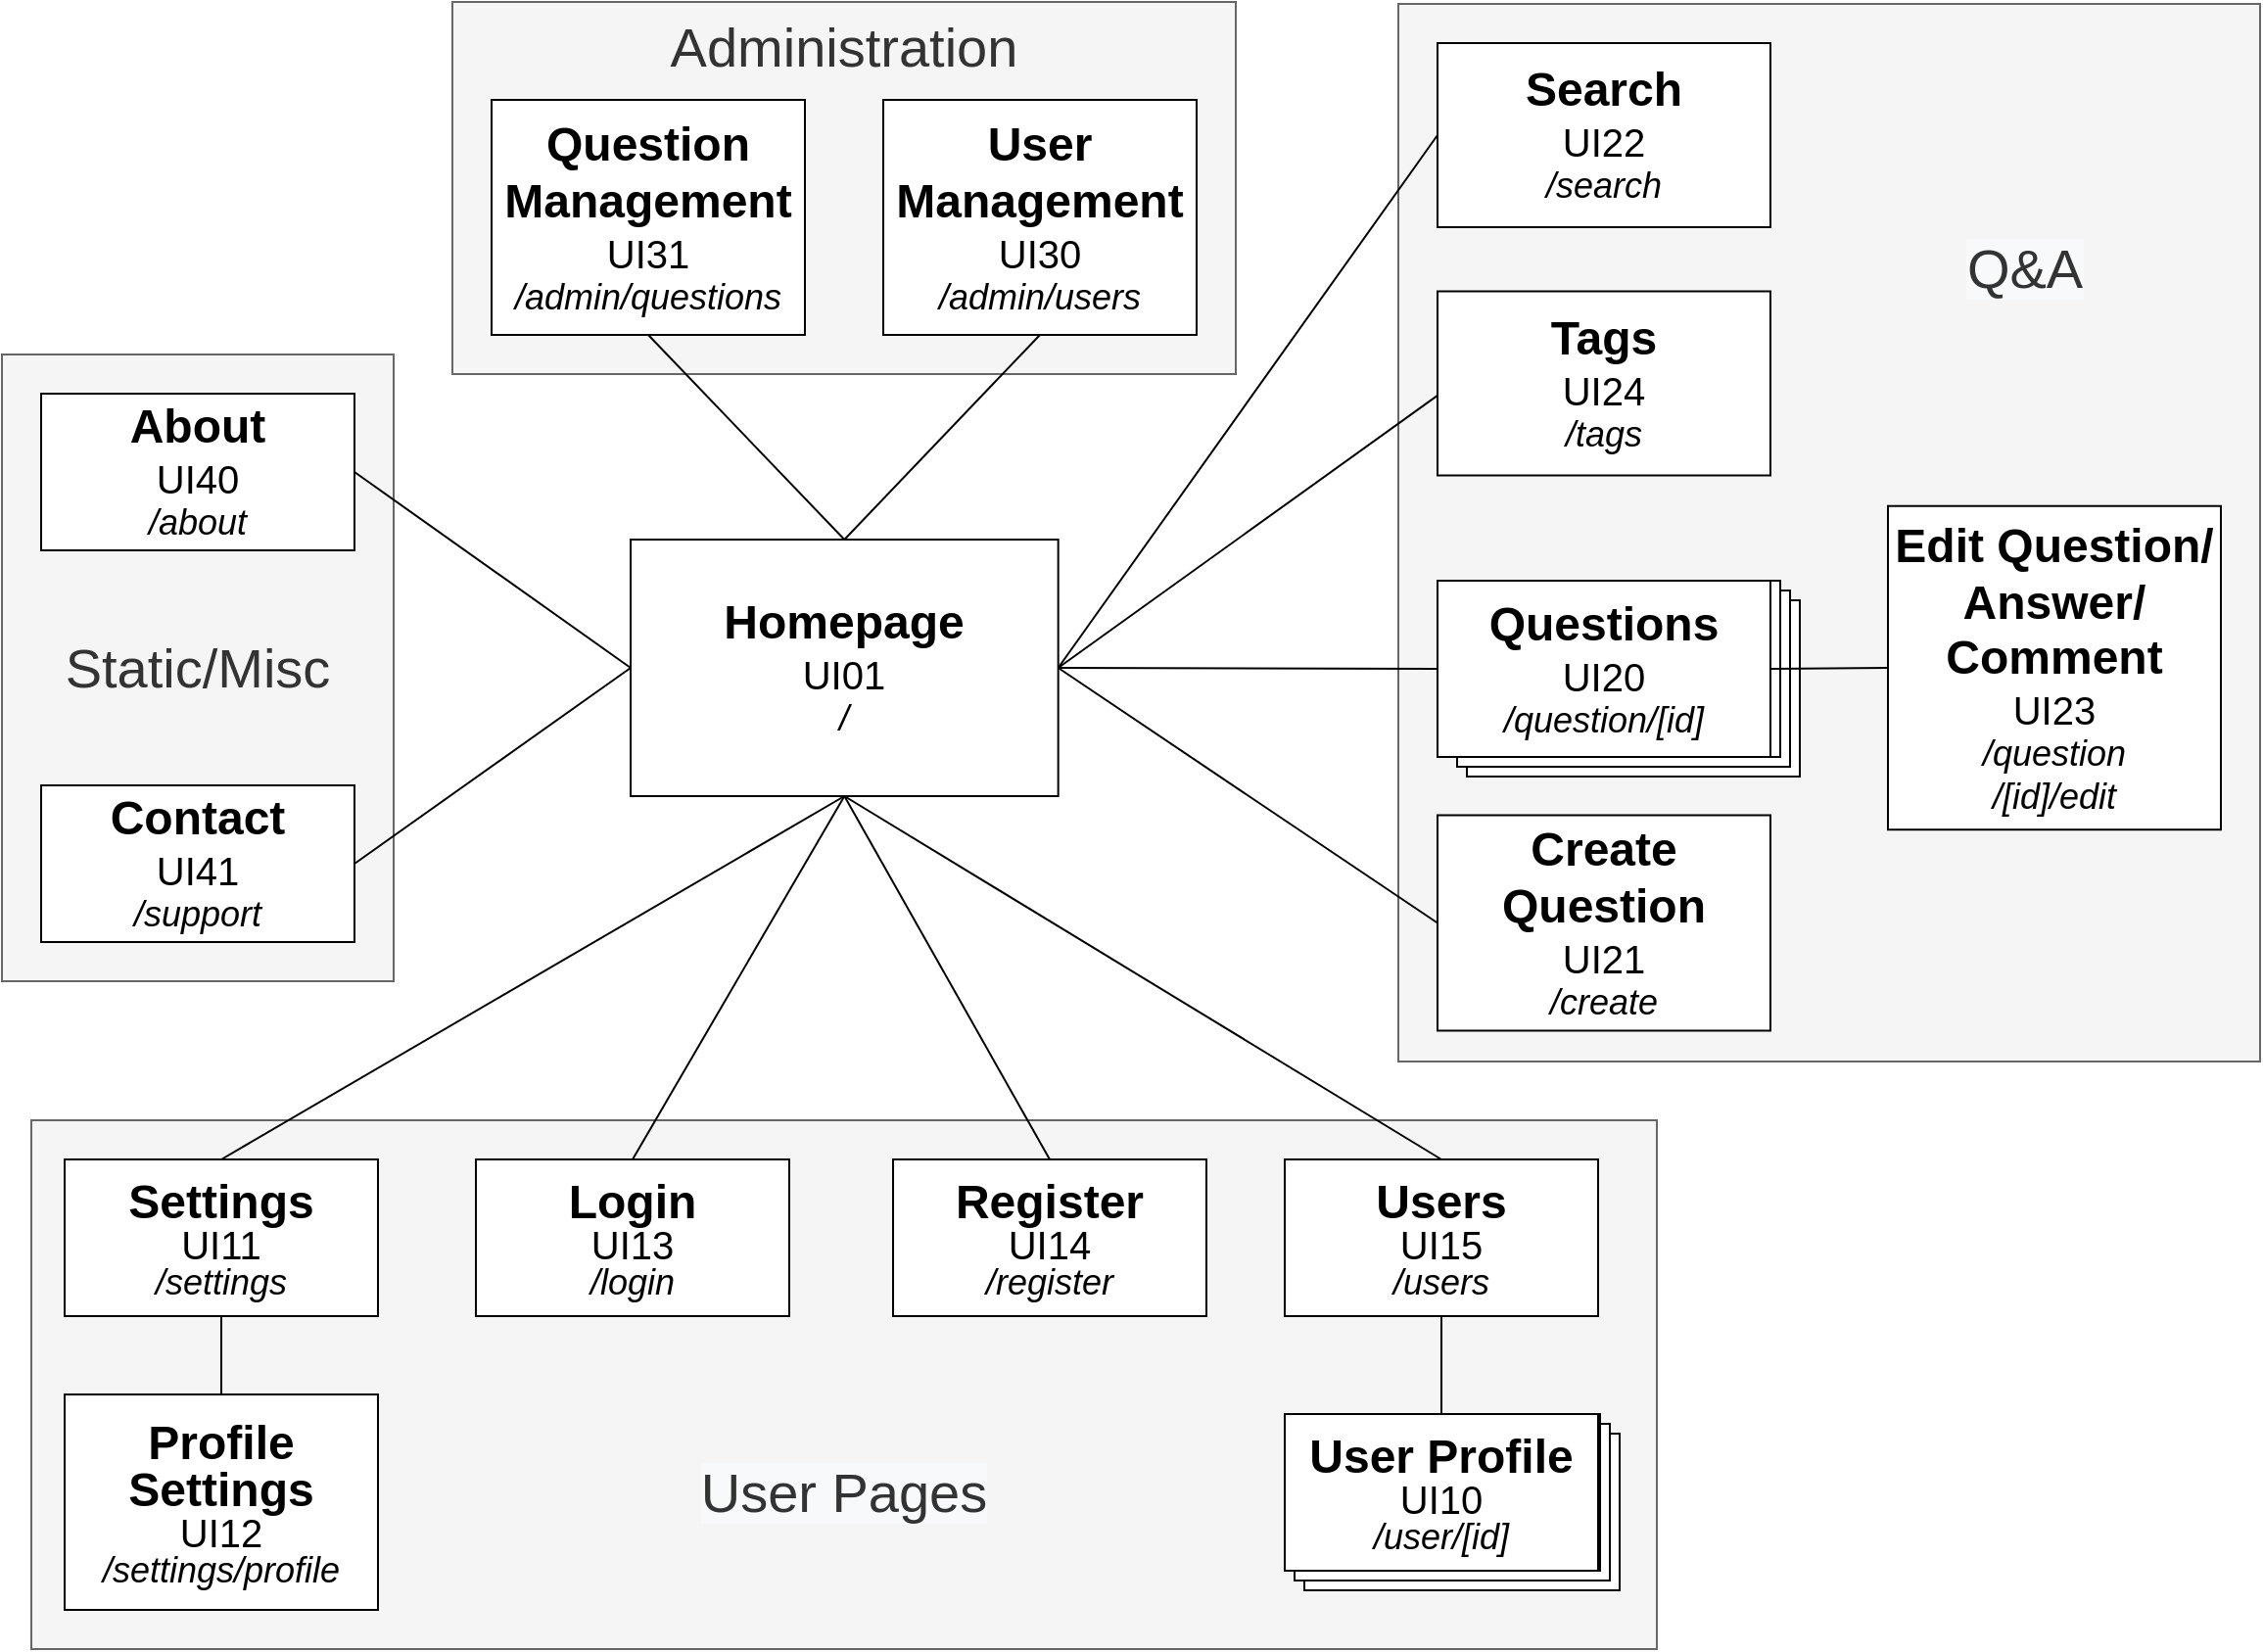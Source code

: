 <mxfile version="15.7.0" type="device"><diagram id="cf1-UEpMAGkrEAArkN4n" name="Page-1"><mxGraphModel dx="2031" dy="1089" grid="1" gridSize="10" guides="1" tooltips="1" connect="1" arrows="1" fold="1" page="1" pageScale="1" pageWidth="1654" pageHeight="1169" math="0" shadow="0"><root><mxCell id="0"/><mxCell id="1" parent="0"/><mxCell id="nt9FY-NOLkIDbp6GFsl4-22" value="" style="rounded=0;whiteSpace=wrap;html=1;fontColor=#333333;strokeColor=#666666;fillColor=#f5f5f5;verticalAlign=bottom;align=right;" parent="1" vertex="1"><mxGeometry x="1110" y="240" width="440" height="540" as="geometry"/></mxCell><mxCell id="nt9FY-NOLkIDbp6GFsl4-25" value="" style="rounded=0;whiteSpace=wrap;html=1;fontSize=28;fontColor=#333333;strokeColor=#666666;fillColor=#f5f5f5;verticalAlign=bottom;" parent="1" vertex="1"><mxGeometry x="412" y="810" width="830" height="270" as="geometry"/></mxCell><mxCell id="aWCWr4O4U6gAWxHUobnn-3" value="" style="verticalLabelPosition=bottom;verticalAlign=top;html=1;shape=mxgraph.basic.layered_rect;dx=10;outlineConnect=0;fontSize=16;strokeWidth=1;" parent="1" vertex="1"><mxGeometry x="1052" y="960" width="171" height="90" as="geometry"/></mxCell><mxCell id="aWCWr4O4U6gAWxHUobnn-1" value="" style="verticalLabelPosition=bottom;verticalAlign=top;html=1;shape=mxgraph.basic.layered_rect;dx=10;outlineConnect=0;fontSize=16;strokeWidth=1;" parent="1" vertex="1"><mxGeometry x="1135" y="534.5" width="180" height="100" as="geometry"/></mxCell><mxCell id="nt9FY-NOLkIDbp6GFsl4-28" value="Administration" style="rounded=0;whiteSpace=wrap;html=1;fontSize=28;fontColor=#333333;strokeColor=#666666;fillColor=#f5f5f5;verticalAlign=top;" parent="1" vertex="1"><mxGeometry x="627" y="239" width="400" height="190" as="geometry"/></mxCell><mxCell id="nt9FY-NOLkIDbp6GFsl4-26" value="Static/Misc" style="rounded=0;whiteSpace=wrap;html=1;fontSize=28;fontColor=#333333;strokeColor=#666666;fillColor=#f5f5f5;verticalAlign=middle;" parent="1" vertex="1"><mxGeometry x="397" y="419" width="200" height="320" as="geometry"/></mxCell><mxCell id="XDWxVUKf-yOU8ELigI7O-1" value="&lt;font&gt;&lt;b&gt;&lt;font style=&quot;font-size: 24px&quot;&gt;Homepage&lt;/font&gt;&lt;br&gt;&lt;/b&gt;&lt;/font&gt;&lt;font&gt;&lt;span style=&quot;font-size: 20px&quot;&gt;UI01&lt;/span&gt;&lt;br&gt;&lt;font style=&quot;font-size: 18px&quot;&gt;&lt;i&gt;/&lt;/i&gt;&lt;/font&gt;&lt;br&gt;&lt;/font&gt;" style="rounded=0;whiteSpace=wrap;html=1;fillColor=default;strokeColor=default;fontColor=default;spacing=2;" parent="1" vertex="1"><mxGeometry x="718" y="513.5" width="218.33" height="131" as="geometry"/></mxCell><mxCell id="XDWxVUKf-yOU8ELigI7O-4" value="&lt;font&gt;&lt;b&gt;&lt;span style=&quot;font-size: 24px&quot;&gt;Questions&lt;/span&gt;&lt;br&gt;&lt;/b&gt;&lt;/font&gt;&lt;font&gt;&lt;span style=&quot;font-size: 20px&quot;&gt;UI20&lt;/span&gt;&lt;br&gt;&lt;font style=&quot;font-size: 18px&quot;&gt;&lt;i&gt;/question/[id]&lt;/i&gt;&lt;/font&gt;&lt;br&gt;&lt;/font&gt;" style="rounded=0;whiteSpace=wrap;html=1;fillColor=default;strokeColor=default;fontColor=default;shadow=0;spacing=2;" parent="1" vertex="1"><mxGeometry x="1130" y="534.5" width="170" height="90" as="geometry"/></mxCell><mxCell id="XDWxVUKf-yOU8ELigI7O-6" value="" style="endArrow=none;html=1;rounded=0;labelBackgroundColor=default;fontSize=18;fontColor=default;strokeColor=default;exitX=1;exitY=0.5;exitDx=0;exitDy=0;entryX=0;entryY=0.5;entryDx=0;entryDy=0;fillColor=default;spacing=2;" parent="1" source="XDWxVUKf-yOU8ELigI7O-1" target="XDWxVUKf-yOU8ELigI7O-4" edge="1"><mxGeometry width="50" height="50" relative="1" as="geometry"><mxPoint x="1097" y="689" as="sourcePoint"/><mxPoint x="1147" y="639" as="targetPoint"/></mxGeometry></mxCell><mxCell id="XDWxVUKf-yOU8ELigI7O-7" value="&lt;p style=&quot;line-height: 1&quot;&gt;&lt;font&gt;&lt;b&gt;&lt;font style=&quot;font-size: 24px&quot;&gt;User Profile&lt;/font&gt;&lt;br&gt;&lt;/b&gt;&lt;/font&gt;&lt;font&gt;&lt;span style=&quot;font-size: 20px&quot;&gt;UI10&lt;/span&gt;&lt;br&gt;&lt;font style=&quot;font-size: 18px&quot;&gt;&lt;i&gt;/user/[id]&lt;/i&gt;&lt;/font&gt;&lt;br&gt;&lt;/font&gt;&lt;/p&gt;" style="rounded=0;whiteSpace=wrap;html=1;fillColor=default;strokeColor=default;fontColor=default;spacing=2;" parent="1" vertex="1"><mxGeometry x="1052" y="960" width="160" height="80" as="geometry"/></mxCell><mxCell id="XDWxVUKf-yOU8ELigI7O-8" value="" style="endArrow=none;html=1;rounded=0;labelBackgroundColor=default;fontSize=18;fontColor=default;strokeColor=default;fillColor=default;entryX=0.5;entryY=1;entryDx=0;entryDy=0;exitX=0.5;exitY=0;exitDx=0;exitDy=0;spacing=2;" parent="1" source="ZqeehhKEfUUDLqMHebcS-4" target="XDWxVUKf-yOU8ELigI7O-1" edge="1"><mxGeometry width="50" height="50" relative="1" as="geometry"><mxPoint x="817" y="789" as="sourcePoint"/><mxPoint x="867" y="739" as="targetPoint"/></mxGeometry></mxCell><mxCell id="XDWxVUKf-yOU8ELigI7O-9" value="&lt;font&gt;&lt;b&gt;&lt;font style=&quot;font-size: 24px&quot;&gt;About&lt;/font&gt;&lt;br&gt;&lt;/b&gt;&lt;/font&gt;&lt;font&gt;&lt;span style=&quot;font-size: 20px&quot;&gt;UI40&lt;/span&gt;&lt;br&gt;&lt;font style=&quot;font-size: 18px&quot;&gt;&lt;i&gt;/about&lt;/i&gt;&lt;/font&gt;&lt;br&gt;&lt;/font&gt;" style="rounded=0;whiteSpace=wrap;html=1;fillColor=default;strokeColor=default;fontColor=default;spacing=2;" parent="1" vertex="1"><mxGeometry x="417" y="439" width="160" height="80" as="geometry"/></mxCell><mxCell id="nt9FY-NOLkIDbp6GFsl4-1" value="" style="endArrow=none;html=1;rounded=0;strokeColor=default;labelBackgroundColor=default;fontColor=default;entryX=0;entryY=0.5;entryDx=0;entryDy=0;exitX=1;exitY=0.5;exitDx=0;exitDy=0;spacing=2;fillColor=default;" parent="1" source="XDWxVUKf-yOU8ELigI7O-9" target="XDWxVUKf-yOU8ELigI7O-1" edge="1"><mxGeometry width="50" height="50" relative="1" as="geometry"><mxPoint x="667" y="699" as="sourcePoint"/><mxPoint x="717" y="649" as="targetPoint"/></mxGeometry></mxCell><mxCell id="nt9FY-NOLkIDbp6GFsl4-2" value="&lt;font&gt;&lt;b&gt;&lt;span style=&quot;font-size: 24px&quot;&gt;Search&lt;/span&gt;&lt;br&gt;&lt;/b&gt;&lt;/font&gt;&lt;font&gt;&lt;span style=&quot;font-size: 20px&quot;&gt;UI22&lt;/span&gt;&lt;br&gt;&lt;font style=&quot;font-size: 18px&quot;&gt;&lt;i&gt;/search&lt;/i&gt;&lt;/font&gt;&lt;br&gt;&lt;/font&gt;" style="rounded=0;whiteSpace=wrap;html=1;fillColor=default;strokeColor=default;fontColor=default;spacing=2;" parent="1" vertex="1"><mxGeometry x="1130" y="260" width="170" height="94" as="geometry"/></mxCell><mxCell id="nt9FY-NOLkIDbp6GFsl4-3" value="" style="endArrow=none;html=1;rounded=0;labelBackgroundColor=default;fontColor=default;strokeColor=default;fillColor=default;exitX=0;exitY=0.5;exitDx=0;exitDy=0;entryX=1;entryY=0.5;entryDx=0;entryDy=0;" parent="1" source="nt9FY-NOLkIDbp6GFsl4-2" target="XDWxVUKf-yOU8ELigI7O-1" edge="1"><mxGeometry width="50" height="50" relative="1" as="geometry"><mxPoint x="817" y="669" as="sourcePoint"/><mxPoint x="907" y="599" as="targetPoint"/></mxGeometry></mxCell><mxCell id="nt9FY-NOLkIDbp6GFsl4-4" value="&lt;font&gt;&lt;b&gt;&lt;span style=&quot;font-size: 24px&quot;&gt;User Management&lt;/span&gt;&lt;br&gt;&lt;/b&gt;&lt;/font&gt;&lt;font&gt;&lt;span style=&quot;font-size: 20px&quot;&gt;UI30&lt;/span&gt;&lt;br&gt;&lt;font style=&quot;font-size: 18px&quot;&gt;&lt;i&gt;/admin/users&lt;/i&gt;&lt;/font&gt;&lt;br&gt;&lt;/font&gt;" style="rounded=0;whiteSpace=wrap;html=1;fillColor=default;strokeColor=default;fontColor=default;spacing=2;" parent="1" vertex="1"><mxGeometry x="847" y="289" width="160" height="120" as="geometry"/></mxCell><mxCell id="nt9FY-NOLkIDbp6GFsl4-9" value="" style="endArrow=none;html=1;rounded=0;labelBackgroundColor=default;fontColor=default;strokeColor=default;fillColor=default;exitX=0.5;exitY=1;exitDx=0;exitDy=0;entryX=0.5;entryY=0;entryDx=0;entryDy=0;" parent="1" source="nt9FY-NOLkIDbp6GFsl4-4" target="XDWxVUKf-yOU8ELigI7O-1" edge="1"><mxGeometry width="50" height="50" relative="1" as="geometry"><mxPoint x="817" y="629" as="sourcePoint"/><mxPoint x="867" y="579" as="targetPoint"/></mxGeometry></mxCell><mxCell id="nt9FY-NOLkIDbp6GFsl4-13" value="&lt;font&gt;&lt;b&gt;&lt;span style=&quot;font-size: 24px&quot;&gt;Question Management&lt;/span&gt;&lt;br&gt;&lt;/b&gt;&lt;/font&gt;&lt;font&gt;&lt;span style=&quot;font-size: 20px&quot;&gt;UI31&lt;/span&gt;&lt;br&gt;&lt;font style=&quot;font-size: 18px&quot;&gt;&lt;i&gt;/admin/questions&lt;/i&gt;&lt;/font&gt;&lt;br&gt;&lt;/font&gt;" style="rounded=0;whiteSpace=wrap;html=1;strokeColor=default;fontColor=default;spacing=2;" parent="1" vertex="1"><mxGeometry x="647" y="289" width="160" height="120" as="geometry"/></mxCell><mxCell id="nt9FY-NOLkIDbp6GFsl4-14" value="" style="endArrow=none;html=1;rounded=0;labelBackgroundColor=default;fontColor=default;strokeColor=default;fillColor=default;entryX=0.5;entryY=1;entryDx=0;entryDy=0;exitX=0.5;exitY=0;exitDx=0;exitDy=0;" parent="1" source="XDWxVUKf-yOU8ELigI7O-1" target="nt9FY-NOLkIDbp6GFsl4-13" edge="1"><mxGeometry width="50" height="50" relative="1" as="geometry"><mxPoint x="827" y="559" as="sourcePoint"/><mxPoint x="867" y="529" as="targetPoint"/></mxGeometry></mxCell><mxCell id="nt9FY-NOLkIDbp6GFsl4-15" value="&lt;p style=&quot;line-height: 1&quot;&gt;&lt;font&gt;&lt;b&gt;&lt;font style=&quot;font-size: 24px&quot;&gt;Settings&lt;/font&gt;&lt;br&gt;&lt;/b&gt;&lt;/font&gt;&lt;font&gt;&lt;span style=&quot;font-size: 20px&quot;&gt;UI11&lt;/span&gt;&lt;br&gt;&lt;font style=&quot;font-size: 18px&quot;&gt;&lt;i&gt;/settings&lt;/i&gt;&lt;/font&gt;&lt;br&gt;&lt;/font&gt;&lt;/p&gt;" style="rounded=0;whiteSpace=wrap;html=1;fillColor=default;strokeColor=default;fontColor=default;spacing=2;" parent="1" vertex="1"><mxGeometry x="429" y="830" width="160" height="80" as="geometry"/></mxCell><mxCell id="nt9FY-NOLkIDbp6GFsl4-18" value="" style="endArrow=none;html=1;rounded=0;labelBackgroundColor=default;fontColor=default;strokeColor=default;fillColor=default;exitX=0.5;exitY=1;exitDx=0;exitDy=0;entryX=0.5;entryY=0;entryDx=0;entryDy=0;" parent="1" source="XDWxVUKf-yOU8ELigI7O-1" target="nt9FY-NOLkIDbp6GFsl4-15" edge="1"><mxGeometry width="50" height="50" relative="1" as="geometry"><mxPoint x="817" y="619" as="sourcePoint"/><mxPoint x="867" y="569" as="targetPoint"/></mxGeometry></mxCell><mxCell id="nt9FY-NOLkIDbp6GFsl4-20" value="&lt;font&gt;&lt;b&gt;&lt;font style=&quot;font-size: 24px&quot;&gt;Contact&lt;/font&gt;&lt;br&gt;&lt;/b&gt;&lt;/font&gt;&lt;font&gt;&lt;span style=&quot;font-size: 20px&quot;&gt;UI41&lt;/span&gt;&lt;br&gt;&lt;font style=&quot;font-size: 18px&quot;&gt;&lt;i&gt;/support&lt;/i&gt;&lt;/font&gt;&lt;br&gt;&lt;/font&gt;" style="rounded=0;whiteSpace=wrap;html=1;fillColor=default;strokeColor=default;fontColor=default;spacing=2;" parent="1" vertex="1"><mxGeometry x="417" y="639" width="160" height="80" as="geometry"/></mxCell><mxCell id="nt9FY-NOLkIDbp6GFsl4-21" value="" style="endArrow=none;html=1;rounded=0;labelBackgroundColor=default;fontColor=default;strokeColor=default;fillColor=default;exitX=1;exitY=0.5;exitDx=0;exitDy=0;entryX=0;entryY=0.5;entryDx=0;entryDy=0;" parent="1" source="nt9FY-NOLkIDbp6GFsl4-20" target="XDWxVUKf-yOU8ELigI7O-1" edge="1"><mxGeometry width="50" height="50" relative="1" as="geometry"><mxPoint x="637" y="699" as="sourcePoint"/><mxPoint x="867" y="529" as="targetPoint"/></mxGeometry></mxCell><mxCell id="47RFJs9OLJo7-PU6eE_o-1" value="&lt;p style=&quot;line-height: 1&quot;&gt;&lt;font&gt;&lt;b&gt;&lt;font style=&quot;font-size: 24px&quot;&gt;Profile Settings&lt;/font&gt;&lt;br&gt;&lt;/b&gt;&lt;/font&gt;&lt;font&gt;&lt;span style=&quot;font-size: 20px&quot;&gt;UI12&lt;/span&gt;&lt;br&gt;&lt;font style=&quot;font-size: 18px&quot;&gt;&lt;i&gt;/settings/profile&lt;/i&gt;&lt;/font&gt;&lt;br&gt;&lt;/font&gt;&lt;/p&gt;" style="rounded=0;whiteSpace=wrap;html=1;fillColor=default;strokeColor=default;fontColor=default;spacing=2;" parent="1" vertex="1"><mxGeometry x="429" y="950" width="160" height="110" as="geometry"/></mxCell><mxCell id="47RFJs9OLJo7-PU6eE_o-2" value="" style="endArrow=none;html=1;rounded=0;entryX=0.5;entryY=1;entryDx=0;entryDy=0;exitX=0.5;exitY=0;exitDx=0;exitDy=0;" parent="1" source="47RFJs9OLJo7-PU6eE_o-1" target="nt9FY-NOLkIDbp6GFsl4-15" edge="1"><mxGeometry width="50" height="50" relative="1" as="geometry"><mxPoint x="874" y="810" as="sourcePoint"/><mxPoint x="924" y="760" as="targetPoint"/></mxGeometry></mxCell><mxCell id="PlrLLZZRKLKijpXRW0VS-1" value="&lt;font&gt;&lt;b&gt;&lt;span style=&quot;font-size: 24px&quot;&gt;Create Question&lt;/span&gt;&lt;br&gt;&lt;/b&gt;&lt;/font&gt;&lt;font&gt;&lt;span style=&quot;font-size: 20px&quot;&gt;UI21&lt;/span&gt;&lt;br&gt;&lt;font style=&quot;font-size: 18px&quot;&gt;&lt;i&gt;/create&lt;/i&gt;&lt;/font&gt;&lt;br&gt;&lt;/font&gt;" style="rounded=0;whiteSpace=wrap;html=1;fillColor=default;strokeColor=default;fontColor=default;spacing=2;" parent="1" vertex="1"><mxGeometry x="1130" y="654.25" width="170" height="110" as="geometry"/></mxCell><mxCell id="PlrLLZZRKLKijpXRW0VS-3" value="" style="endArrow=none;html=1;rounded=0;entryX=1;entryY=0.5;entryDx=0;entryDy=0;exitX=0;exitY=0.5;exitDx=0;exitDy=0;" parent="1" source="PlrLLZZRKLKijpXRW0VS-1" target="XDWxVUKf-yOU8ELigI7O-1" edge="1"><mxGeometry width="50" height="50" relative="1" as="geometry"><mxPoint x="210" y="630" as="sourcePoint"/><mxPoint x="260" y="580" as="targetPoint"/></mxGeometry></mxCell><mxCell id="Tv2z1dKgbdR38jfz7IDZ-1" value="&lt;p style=&quot;line-height: 1&quot;&gt;&lt;font&gt;&lt;b&gt;&lt;font style=&quot;font-size: 24px&quot;&gt;Login&lt;/font&gt;&lt;br&gt;&lt;/b&gt;&lt;/font&gt;&lt;font&gt;&lt;span style=&quot;font-size: 20px&quot;&gt;UI13&lt;/span&gt;&lt;br&gt;&lt;font style=&quot;font-size: 18px&quot;&gt;&lt;i&gt;/login&lt;/i&gt;&lt;/font&gt;&lt;br&gt;&lt;/font&gt;&lt;/p&gt;" style="rounded=0;whiteSpace=wrap;html=1;fillColor=default;strokeColor=default;fontColor=default;spacing=2;" parent="1" vertex="1"><mxGeometry x="639" y="830" width="160" height="80" as="geometry"/></mxCell><mxCell id="Tv2z1dKgbdR38jfz7IDZ-3" value="&lt;p style=&quot;line-height: 1&quot;&gt;&lt;font&gt;&lt;b&gt;&lt;font style=&quot;font-size: 24px&quot;&gt;Register&lt;/font&gt;&lt;br&gt;&lt;/b&gt;&lt;/font&gt;&lt;font&gt;&lt;span style=&quot;font-size: 20px&quot;&gt;UI14&lt;/span&gt;&lt;br&gt;&lt;font style=&quot;font-size: 18px&quot;&gt;&lt;i&gt;/register&lt;/i&gt;&lt;/font&gt;&lt;br&gt;&lt;/font&gt;&lt;/p&gt;" style="rounded=0;whiteSpace=wrap;html=1;fillColor=default;strokeColor=default;fontColor=default;spacing=2;" parent="1" vertex="1"><mxGeometry x="852" y="830" width="160" height="80" as="geometry"/></mxCell><mxCell id="Tv2z1dKgbdR38jfz7IDZ-4" value="" style="endArrow=none;html=1;rounded=0;entryX=0.5;entryY=0;entryDx=0;entryDy=0;exitX=0.5;exitY=1;exitDx=0;exitDy=0;" parent="1" source="XDWxVUKf-yOU8ELigI7O-1" target="Tv2z1dKgbdR38jfz7IDZ-3" edge="1"><mxGeometry width="50" height="50" relative="1" as="geometry"><mxPoint x="860" y="810" as="sourcePoint"/><mxPoint x="910" y="760" as="targetPoint"/></mxGeometry></mxCell><mxCell id="Tv2z1dKgbdR38jfz7IDZ-5" value="" style="endArrow=none;html=1;rounded=0;entryX=0.5;entryY=1;entryDx=0;entryDy=0;exitX=0.5;exitY=0;exitDx=0;exitDy=0;" parent="1" source="Tv2z1dKgbdR38jfz7IDZ-1" target="XDWxVUKf-yOU8ELigI7O-1" edge="1"><mxGeometry width="50" height="50" relative="1" as="geometry"><mxPoint x="810" y="720" as="sourcePoint"/><mxPoint x="840" y="700" as="targetPoint"/></mxGeometry></mxCell><mxCell id="Tv2z1dKgbdR38jfz7IDZ-7" value="" style="endArrow=none;html=1;rounded=0;exitX=1;exitY=0.5;exitDx=0;exitDy=0;entryX=0;entryY=0.5;entryDx=0;entryDy=0;" parent="1" source="XDWxVUKf-yOU8ELigI7O-4" target="Tv2z1dKgbdR38jfz7IDZ-9" edge="1"><mxGeometry width="50" height="50" relative="1" as="geometry"><mxPoint x="1450" y="495" as="sourcePoint"/><mxPoint x="1500" y="445" as="targetPoint"/></mxGeometry></mxCell><mxCell id="Tv2z1dKgbdR38jfz7IDZ-9" value="&lt;font&gt;&lt;b&gt;&lt;span style=&quot;font-size: 24px&quot;&gt;Edit Question/&lt;br&gt;Answer/&lt;br&gt;Comment&lt;/span&gt;&lt;br&gt;&lt;/b&gt;&lt;/font&gt;&lt;font&gt;&lt;span style=&quot;font-size: 20px&quot;&gt;UI23&lt;/span&gt;&lt;br&gt;&lt;font style=&quot;font-size: 18px&quot;&gt;&lt;i&gt;/&lt;/i&gt;&lt;i&gt;question&lt;/i&gt;&lt;i&gt;&lt;br&gt;/[id]/edit&lt;/i&gt;&lt;/font&gt;&lt;br&gt;&lt;/font&gt;" style="rounded=0;whiteSpace=wrap;html=1;fillColor=default;strokeColor=default;fontColor=default;shadow=0;spacing=2;" parent="1" vertex="1"><mxGeometry x="1360" y="496.37" width="170" height="165.25" as="geometry"/></mxCell><mxCell id="Tv2z1dKgbdR38jfz7IDZ-12" value="&#10;&#10;&lt;span style=&quot;color: rgb(51, 51, 51); font-family: helvetica; font-size: 28px; font-style: normal; font-weight: 400; letter-spacing: normal; text-align: right; text-indent: 0px; text-transform: none; word-spacing: 0px; background-color: rgb(248, 249, 250); display: inline; float: none;&quot;&gt;Q&amp;amp;A&lt;/span&gt;&#10;&#10;" style="text;html=1;strokeColor=none;fillColor=none;align=center;verticalAlign=middle;whiteSpace=wrap;rounded=0;" parent="1" vertex="1"><mxGeometry x="1400" y="360" width="60" height="30" as="geometry"/></mxCell><mxCell id="Tv2z1dKgbdR38jfz7IDZ-13" value="&#10;&#10;&lt;span style=&quot;color: rgb(51, 51, 51); font-family: helvetica; font-size: 28px; font-style: normal; font-weight: 400; letter-spacing: normal; text-align: center; text-indent: 0px; text-transform: none; word-spacing: 0px; background-color: rgb(248, 249, 250); display: inline; float: none;&quot;&gt;User Pages&lt;/span&gt;&#10;&#10;" style="text;html=1;strokeColor=none;fillColor=none;align=center;verticalAlign=middle;whiteSpace=wrap;rounded=0;" parent="1" vertex="1"><mxGeometry x="748.17" y="985" width="158" height="30" as="geometry"/></mxCell><mxCell id="QM4YL-02vyy4dMXBAmmh-2" value="" style="endArrow=none;html=1;rounded=0;entryX=1;entryY=0.5;entryDx=0;entryDy=0;exitX=0;exitY=0.566;exitDx=0;exitDy=0;exitPerimeter=0;" parent="1" source="ZqeehhKEfUUDLqMHebcS-1" target="XDWxVUKf-yOU8ELigI7O-1" edge="1"><mxGeometry width="50" height="50" relative="1" as="geometry"><mxPoint x="1130" y="433.75" as="sourcePoint"/><mxPoint x="946.33" y="589" as="targetPoint"/></mxGeometry></mxCell><mxCell id="ZqeehhKEfUUDLqMHebcS-1" value="&lt;font&gt;&lt;b&gt;&lt;span style=&quot;font-size: 24px&quot;&gt;Tags&lt;/span&gt;&lt;br&gt;&lt;/b&gt;&lt;/font&gt;&lt;font&gt;&lt;span style=&quot;font-size: 20px&quot;&gt;UI24&lt;/span&gt;&lt;br&gt;&lt;font style=&quot;font-size: 18px&quot;&gt;&lt;i&gt;/tags&lt;/i&gt;&lt;/font&gt;&lt;br&gt;&lt;/font&gt;" style="rounded=0;whiteSpace=wrap;html=1;fillColor=default;strokeColor=default;fontColor=default;spacing=2;" vertex="1" parent="1"><mxGeometry x="1130" y="386.75" width="170" height="94" as="geometry"/></mxCell><mxCell id="ZqeehhKEfUUDLqMHebcS-4" value="&lt;p style=&quot;line-height: 1&quot;&gt;&lt;font&gt;&lt;b&gt;&lt;font style=&quot;font-size: 24px&quot;&gt;Users&lt;/font&gt;&lt;br&gt;&lt;/b&gt;&lt;/font&gt;&lt;font&gt;&lt;span style=&quot;font-size: 20px&quot;&gt;UI15&lt;/span&gt;&lt;br&gt;&lt;font style=&quot;font-size: 18px&quot;&gt;&lt;i&gt;/users&lt;/i&gt;&lt;/font&gt;&lt;br&gt;&lt;/font&gt;&lt;/p&gt;" style="rounded=0;whiteSpace=wrap;html=1;fillColor=default;strokeColor=default;fontColor=default;spacing=2;" vertex="1" parent="1"><mxGeometry x="1052" y="830" width="160" height="80" as="geometry"/></mxCell><mxCell id="ZqeehhKEfUUDLqMHebcS-5" value="" style="endArrow=none;html=1;rounded=0;entryX=0.5;entryY=1;entryDx=0;entryDy=0;exitX=0.5;exitY=0;exitDx=0;exitDy=0;" edge="1" parent="1" source="XDWxVUKf-yOU8ELigI7O-7" target="ZqeehhKEfUUDLqMHebcS-4"><mxGeometry width="50" height="50" relative="1" as="geometry"><mxPoint x="980" y="1000" as="sourcePoint"/><mxPoint x="1030" y="950" as="targetPoint"/></mxGeometry></mxCell></root></mxGraphModel></diagram></mxfile>